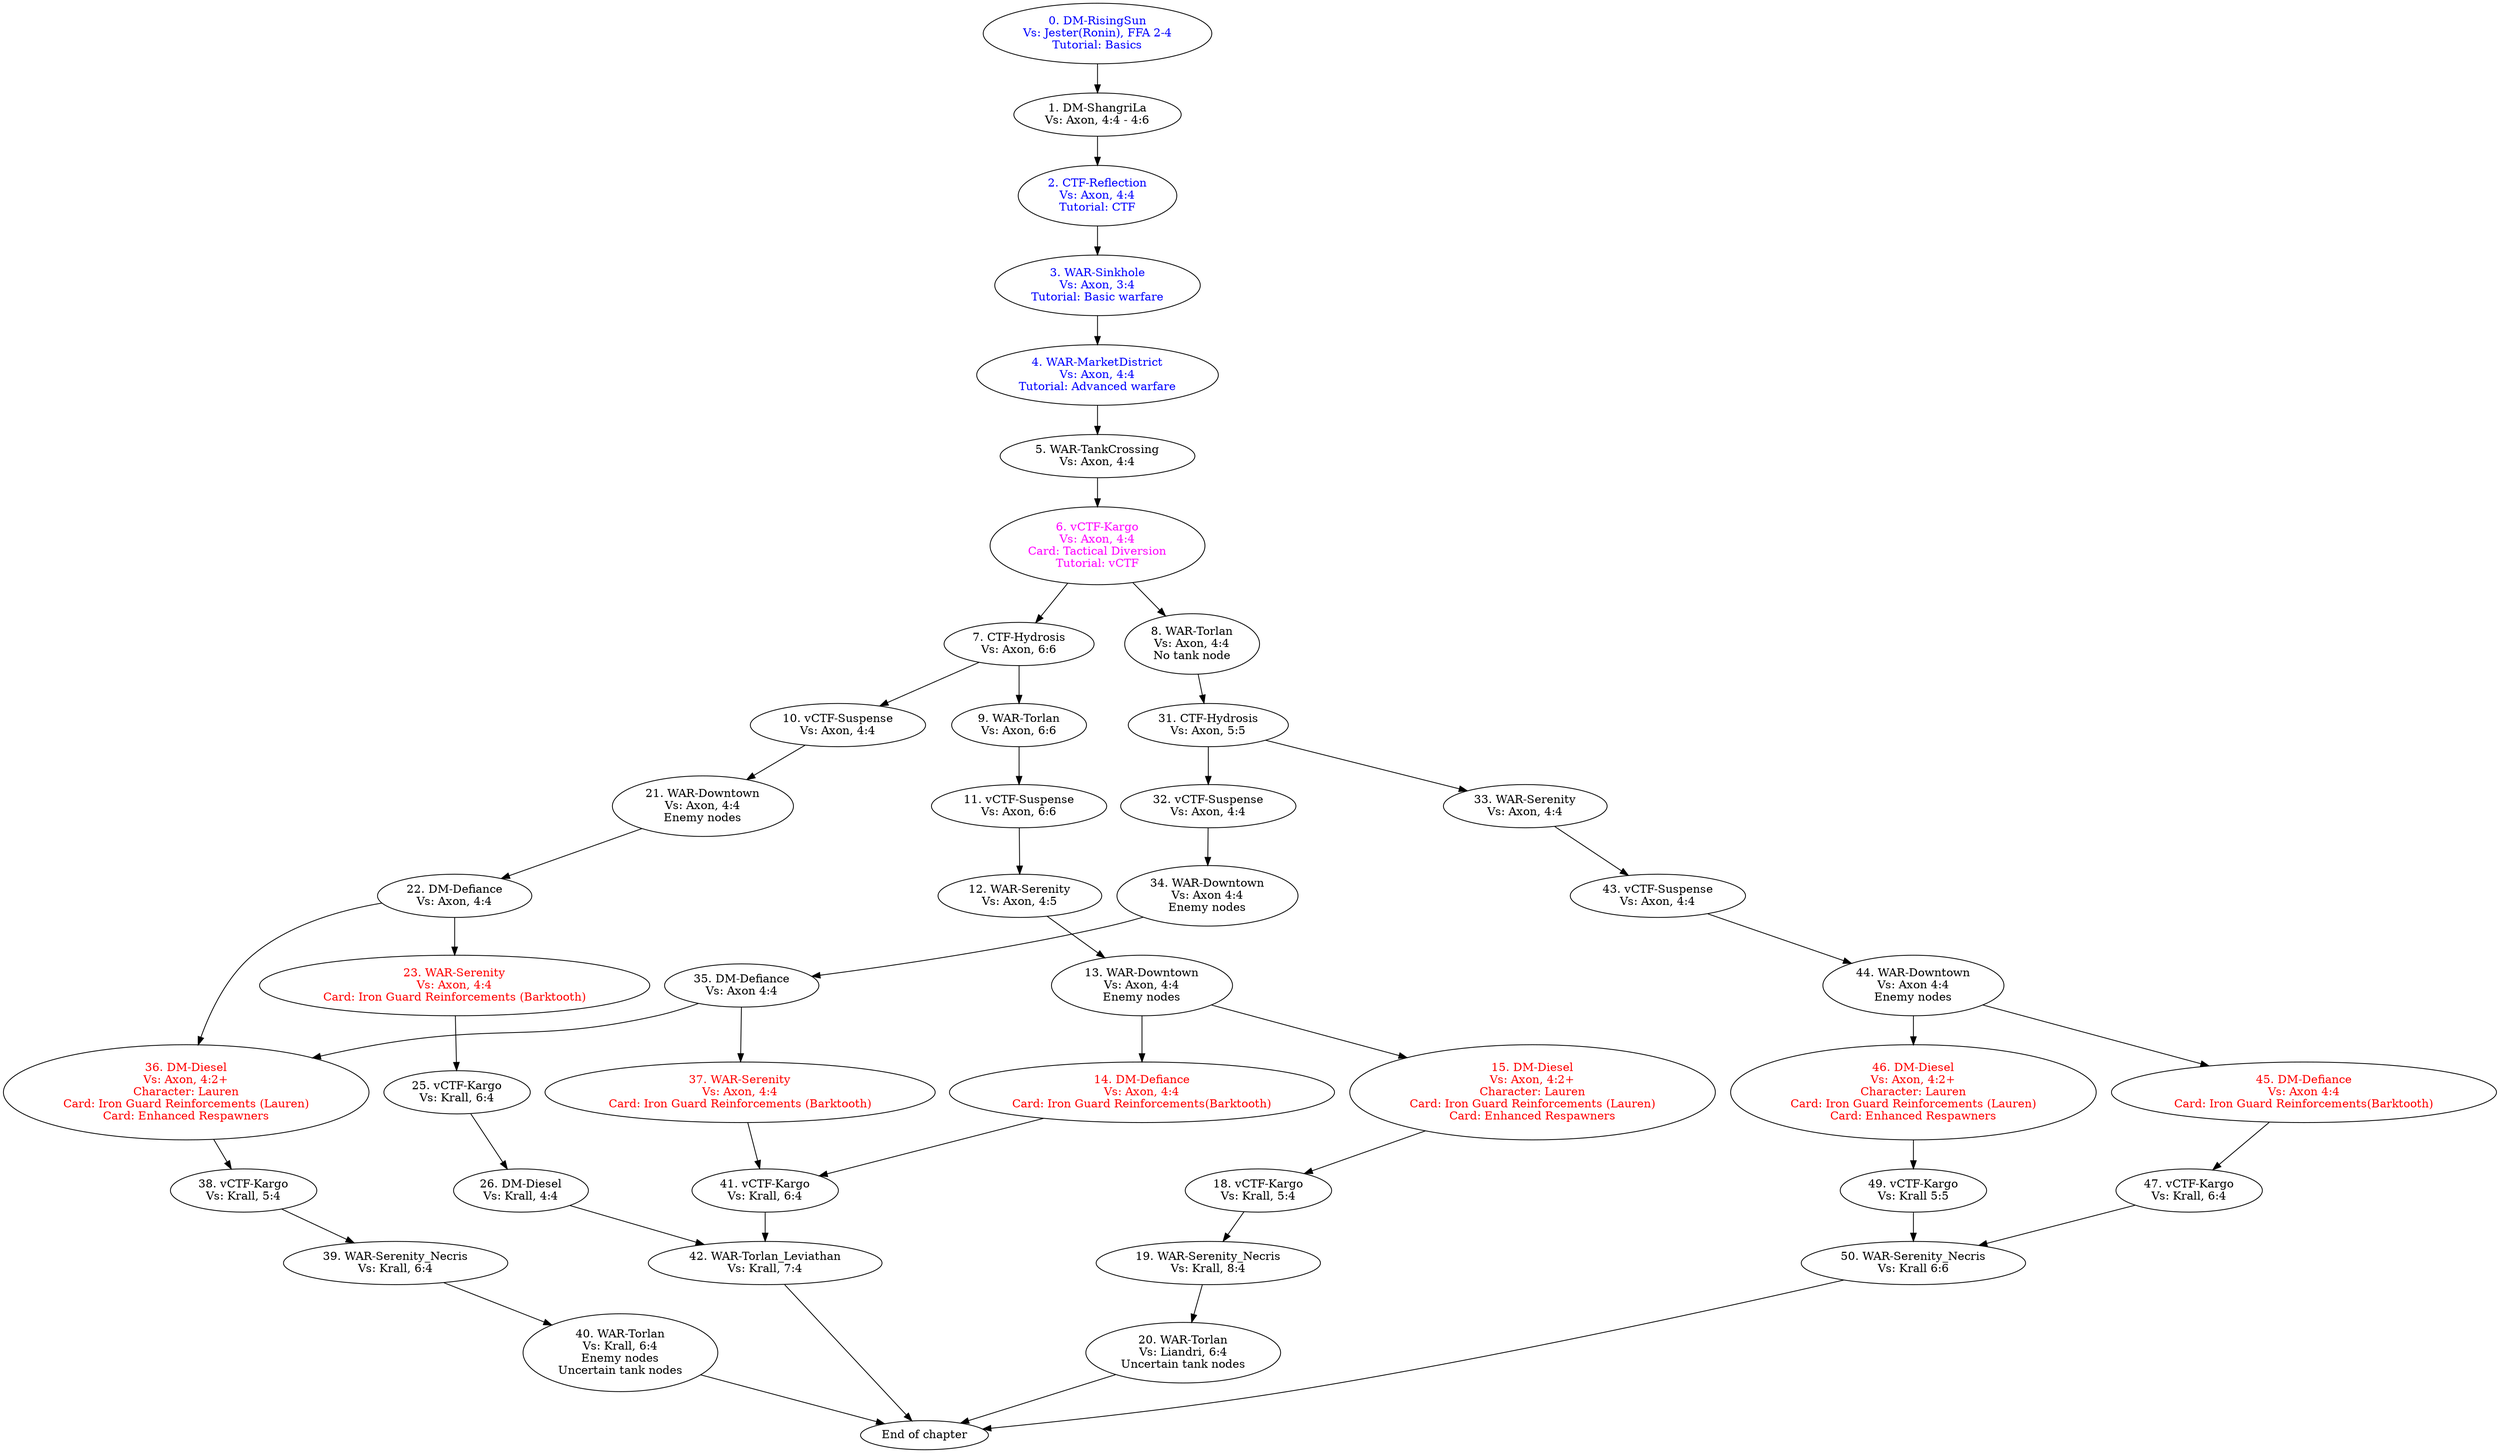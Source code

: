 digraph act2 {
    map0 [label="0. DM-RisingSun\nVs: Jester(Ronin), FFA 2-4\nTutorial: Basics", fontcolor="blue"]
    map0 -> map1
    
    map1 [label="1. DM-ShangriLa\nVs: Axon, 4:4 - 4:6"]
    map1 -> map2
    
    map2 [label="2. CTF-Reflection\nVs: Axon, 4:4\nTutorial: CTF", fontcolor="blue"]
    map2 -> map3
    
    map3 [label="3. WAR-Sinkhole\nVs: Axon, 3:4\nTutorial: Basic warfare", fontcolor="blue"]
    map3 -> map4
    
    map4 [label="4. WAR-MarketDistrict\nVs: Axon, 4:4\nTutorial: Advanced warfare", fontcolor="blue"]
    map4 -> map5
    
    map5 [label="5. WAR-TankCrossing\nVs: Axon, 4:4"]
    map5 -> map6
    
    map6 [label="6. vCTF-Kargo\nVs: Axon, 4:4\nCard: Tactical Diversion\nTutorial: vCTF", fontcolor="magenta"]
    map6 -> {map7 map8}

    map7 [label="7. CTF-Hydrosis\nVs: Axon, 6:6"]
    map7 -> {map9 map10}
    
    map9 [label="9. WAR-Torlan\nVs: Axon, 6:6"]
    map9 -> map11
    
    map11 [label="11. vCTF-Suspense\nVs: Axon, 6:6"]
    map11 -> map12
    
    map12 [label="12. WAR-Serenity\nVs: Axon, 4:5"]
    map12 -> map13
    
    map13 [label="13. WAR-Downtown\nVs: Axon, 4:4\nEnemy nodes"]
    map13 -> {map14 map15}
    
    map14 [label="14. DM-Defiance\nVs: Axon, 4:4\nCard: Iron Guard Reinforcements(Barktooth)", fontcolor="red"]
    map14 -> map41
    
    map15 [label="15. DM-Diesel\nVs: Axon, 4:2+\nCharacter: Lauren\nCard: Iron Guard Reinforcements (Lauren)\nCard: Enhanced Respawners", fontcolor="red"]
    map15 -> map18
    
    map18 [label="18. vCTF-Kargo\nVs: Krall, 5:4"]
    map18 -> map19
    
    map19 [label="19. WAR-Serenity_Necris\nVs: Krall, 8:4"]
    map19 -> map20
    
    map20 [label="20. WAR-Torlan\nVs: Liandri, 6:4\nUncertain tank nodes"]
    map20 -> end
    
    map10 [label="10. vCTF-Suspense\nVs: Axon, 4:4"]
    map10 -> map21
    
    map21 [label="21. WAR-Downtown\nVs: Axon, 4:4\nEnemy nodes"]
    map21 -> map22
    
    map22 [label="22. DM-Defiance\nVs: Axon, 4:4"]
    map22 -> {map23 map36}
    
    map23 [label="23. WAR-Serenity\nVs: Axon, 4:4\nCard: Iron Guard Reinforcements (Barktooth)", fontcolor="red"]
    map23 -> map25
    
    map25 [label="25. vCTF-Kargo\nVs: Krall, 6:4"]
    map25 -> map26
    
    map26 [label="26. DM-Diesel\nVs: Krall, 4:4"]
    map26 -> map42
            
    map8 [label="8. WAR-Torlan\nVs: Axon, 4:4\nNo tank node"]
    map8 -> map31
    
    map31 [label="31. CTF-Hydrosis\nVs: Axon, 5:5"]
    map31 -> {map32 map33}
    
    map32 [label="32. vCTF-Suspense\nVs: Axon, 4:4"]
    map32 -> map34
    
    map34 [label="34. WAR-Downtown\nVs: Axon 4:4\nEnemy nodes"]
    map34 -> map35
    
    map35 [label="35. DM-Defiance\nVs: Axon 4:4"]
    map35 -> {map36 map37}
    
    map36 [label="36. DM-Diesel\nVs: Axon, 4:2+\nCharacter: Lauren\nCard: Iron Guard Reinforcements (Lauren)\nCard: Enhanced Respawners", fontcolor="red"]
    map36 -> map38
    
    map38 [label="38. vCTF-Kargo\nVs: Krall, 5:4"]
    map38 -> map39
    
    map39 [label="39. WAR-Serenity_Necris\nVs: Krall, 6:4"]
    map39 -> map40
    
    map40 [label="40. WAR-Torlan\nVs: Krall, 6:4\nEnemy nodes\nUncertain tank nodes"]
    map40 -> end
    
    map37 [label="37. WAR-Serenity\nVs: Axon, 4:4\nCard: Iron Guard Reinforcements (Barktooth)", fontcolor="red"]
    map37 -> map41
    
    map41 [label="41. vCTF-Kargo\nVs: Krall, 6:4"]
    map41 -> map42
    
    map42 [label="42. WAR-Torlan_Leviathan\nVs: Krall, 7:4"]
    map42 -> end
    
    map33 [label="33. WAR-Serenity\nVs: Axon, 4:4"]
    map33 -> map43
    
    map43 [label="43. vCTF-Suspense\nVs: Axon, 4:4"]
    map43 -> map44
    
    map44 [label="44. WAR-Downtown\nVs: Axon 4:4\nEnemy nodes"]
    map44 -> {map45 map46}
    
    map45 [label="45. DM-Defiance\nVs: Axon 4:4\nCard: Iron Guard Reinforcements(Barktooth)", fontcolor="red"]
    map45 -> map47
    
    map47 [label="47. vCTF-Kargo\nVs: Krall, 6:4"]
    map47 -> map50

    map46 [label="46. DM-Diesel\nVs: Axon, 4:2+\nCharacter: Lauren\nCard: Iron Guard Reinforcements (Lauren)\nCard: Enhanced Respawners", fontcolor="red"]
    map46 -> map49
    
    map49 [label="49. vCTF-Kargo\nVs: Krall 5:5"]
    map49 -> map50
    
    map50 [label="50. WAR-Serenity_Necris\nVs: Krall 6:6"]
    map50 -> end
 
    end [label="End of chapter"]
}